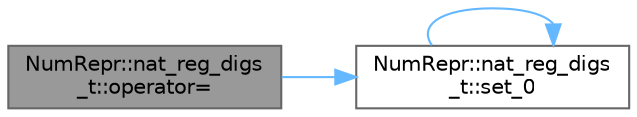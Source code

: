 digraph "NumRepr::nat_reg_digs_t::operator="
{
 // INTERACTIVE_SVG=YES
 // LATEX_PDF_SIZE
  bgcolor="transparent";
  edge [fontname=Helvetica,fontsize=10,labelfontname=Helvetica,labelfontsize=10];
  node [fontname=Helvetica,fontsize=10,shape=box,height=0.2,width=0.4];
  rankdir="LR";
  Node1 [label="NumRepr::nat_reg_digs\l_t::operator=",height=0.2,width=0.4,color="gray40", fillcolor="grey60", style="filled", fontcolor="black",tooltip="OPERACION COPIA DESDE UN DIGITO (CONVERSION)"];
  Node1 -> Node2 [color="steelblue1",style="solid"];
  Node2 [label="NumRepr::nat_reg_digs\l_t::set_0",height=0.2,width=0.4,color="grey40", fillcolor="white", style="filled",URL="$struct_num_repr_1_1nat__reg__digs__t.html#ac4f2f52679334d058322e2537881b5fc",tooltip="OPERACION DE LIMPIEZA A CERO DEL NAT_REG_DIGS_T."];
  Node2 -> Node2 [color="steelblue1",style="solid"];
}
